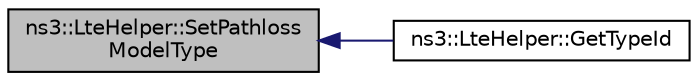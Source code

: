 digraph "ns3::LteHelper::SetPathlossModelType"
{
  edge [fontname="Helvetica",fontsize="10",labelfontname="Helvetica",labelfontsize="10"];
  node [fontname="Helvetica",fontsize="10",shape=record];
  rankdir="LR";
  Node1 [label="ns3::LteHelper::SetPathloss\lModelType",height=0.2,width=0.4,color="black", fillcolor="grey75", style="filled", fontcolor="black"];
  Node1 -> Node2 [dir="back",color="midnightblue",fontsize="10",style="solid"];
  Node2 [label="ns3::LteHelper::GetTypeId",height=0.2,width=0.4,color="black", fillcolor="white", style="filled",URL="$d6/d63/classns3_1_1LteHelper.html#ac146ee7a17ca2be436dd4fd2345a6715"];
}
